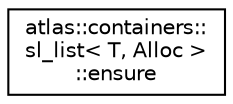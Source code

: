 digraph "Graphical Class Hierarchy"
{
  edge [fontname="Helvetica",fontsize="10",labelfontname="Helvetica",labelfontsize="10"];
  node [fontname="Helvetica",fontsize="10",shape=record];
  rankdir="LR";
  Node1 [label="atlas::containers::\lsl_list\< T, Alloc \>\l::ensure",height=0.2,width=0.4,color="black", fillcolor="white", style="filled",URL="$classatlas_1_1containers_1_1sl__list_1_1ensure.html"];
}
